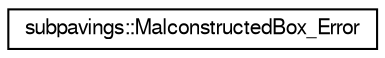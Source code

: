 digraph G
{
  edge [fontname="FreeSans",fontsize="10",labelfontname="FreeSans",labelfontsize="10"];
  node [fontname="FreeSans",fontsize="10",shape=record];
  rankdir="LR";
  Node1 [label="subpavings::MalconstructedBox_Error",height=0.2,width=0.4,color="black", fillcolor="white", style="filled",URL="$classsubpavings_1_1MalconstructedBox__Error.shtml"];
}

